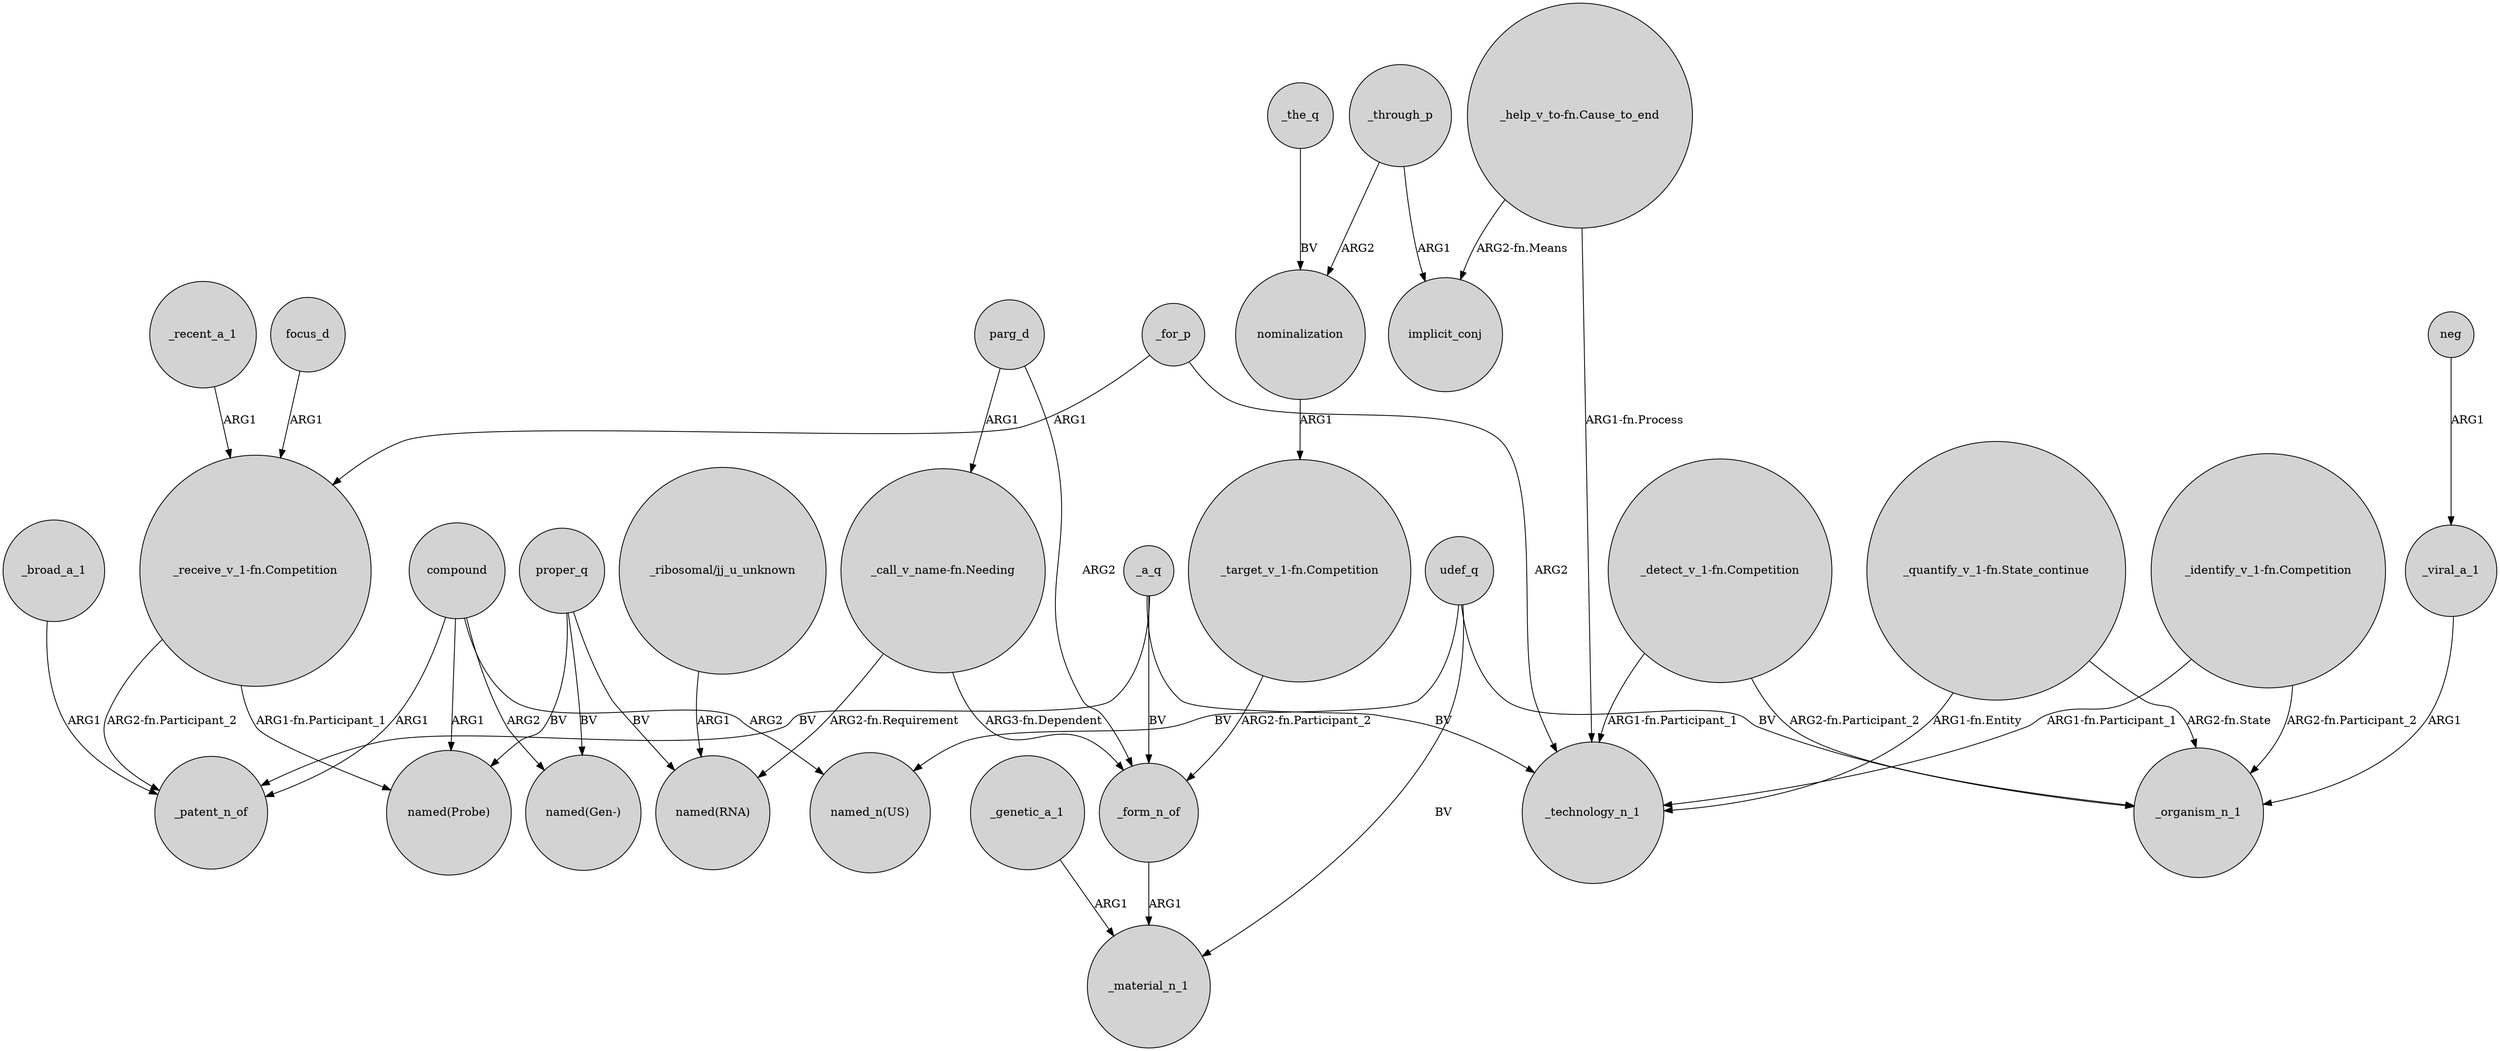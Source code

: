 digraph {
	node [shape=circle style=filled]
	_for_p -> "_receive_v_1-fn.Competition" [label=ARG1]
	compound -> _patent_n_of [label=ARG1]
	_the_q -> nominalization [label=BV]
	_form_n_of -> _material_n_1 [label=ARG1]
	_through_p -> nominalization [label=ARG2]
	"_quantify_v_1-fn.State_continue" -> _organism_n_1 [label="ARG2-fn.State"]
	proper_q -> "named(RNA)" [label=BV]
	"_quantify_v_1-fn.State_continue" -> _technology_n_1 [label="ARG1-fn.Entity"]
	udef_q -> _material_n_1 [label=BV]
	compound -> "named(Probe)" [label=ARG1]
	neg -> _viral_a_1 [label=ARG1]
	"_ribosomal/jj_u_unknown" -> "named(RNA)" [label=ARG1]
	"_call_v_name-fn.Needing" -> _form_n_of [label="ARG3-fn.Dependent"]
	_through_p -> implicit_conj [label=ARG1]
	parg_d -> _form_n_of [label=ARG2]
	compound -> "named(Gen-)" [label=ARG2]
	"_call_v_name-fn.Needing" -> "named(RNA)" [label="ARG2-fn.Requirement"]
	proper_q -> "named(Probe)" [label=BV]
	"_identify_v_1-fn.Competition" -> _organism_n_1 [label="ARG2-fn.Participant_2"]
	"_detect_v_1-fn.Competition" -> _organism_n_1 [label="ARG2-fn.Participant_2"]
	"_receive_v_1-fn.Competition" -> _patent_n_of [label="ARG2-fn.Participant_2"]
	"_receive_v_1-fn.Competition" -> "named(Probe)" [label="ARG1-fn.Participant_1"]
	_broad_a_1 -> _patent_n_of [label=ARG1]
	_viral_a_1 -> _organism_n_1 [label=ARG1]
	_for_p -> _technology_n_1 [label=ARG2]
	"_target_v_1-fn.Competition" -> _form_n_of [label="ARG2-fn.Participant_2"]
	parg_d -> "_call_v_name-fn.Needing" [label=ARG1]
	nominalization -> "_target_v_1-fn.Competition" [label=ARG1]
	_recent_a_1 -> "_receive_v_1-fn.Competition" [label=ARG1]
	_genetic_a_1 -> _material_n_1 [label=ARG1]
	focus_d -> "_receive_v_1-fn.Competition" [label=ARG1]
	"_help_v_to-fn.Cause_to_end" -> _technology_n_1 [label="ARG1-fn.Process"]
	_a_q -> _technology_n_1 [label=BV]
	_a_q -> _form_n_of [label=BV]
	proper_q -> "named(Gen-)" [label=BV]
	_a_q -> _patent_n_of [label=BV]
	udef_q -> _organism_n_1 [label=BV]
	"_help_v_to-fn.Cause_to_end" -> implicit_conj [label="ARG2-fn.Means"]
	compound -> "named_n(US)" [label=ARG2]
	udef_q -> "named_n(US)" [label=BV]
	"_detect_v_1-fn.Competition" -> _technology_n_1 [label="ARG1-fn.Participant_1"]
	"_identify_v_1-fn.Competition" -> _technology_n_1 [label="ARG1-fn.Participant_1"]
}

